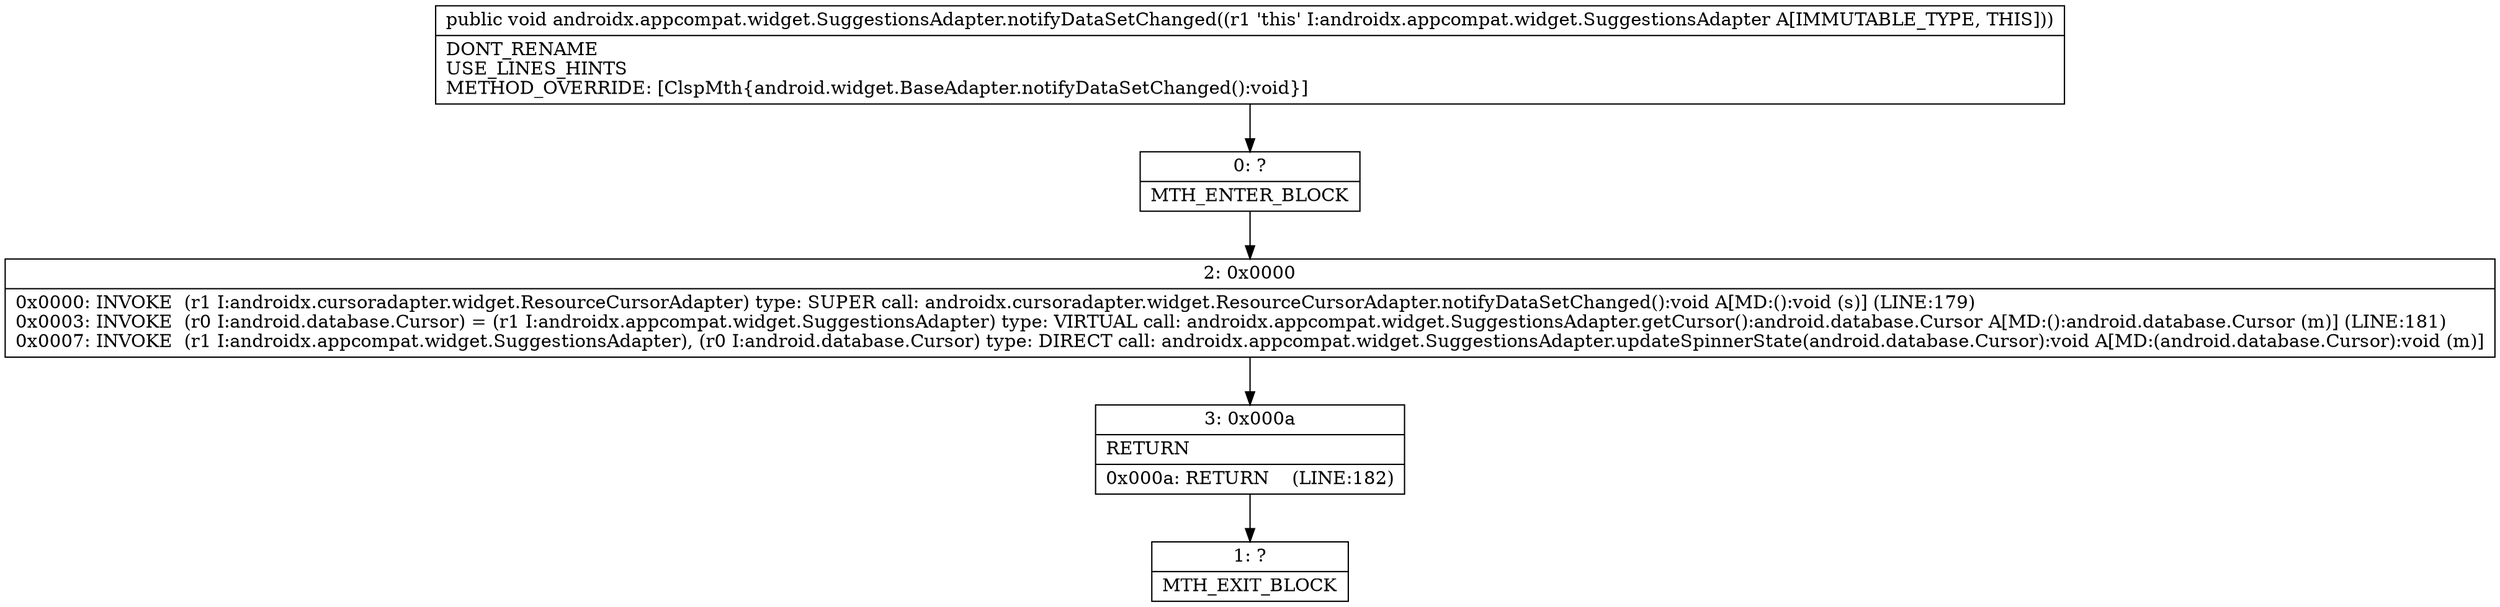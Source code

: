 digraph "CFG forandroidx.appcompat.widget.SuggestionsAdapter.notifyDataSetChanged()V" {
Node_0 [shape=record,label="{0\:\ ?|MTH_ENTER_BLOCK\l}"];
Node_2 [shape=record,label="{2\:\ 0x0000|0x0000: INVOKE  (r1 I:androidx.cursoradapter.widget.ResourceCursorAdapter) type: SUPER call: androidx.cursoradapter.widget.ResourceCursorAdapter.notifyDataSetChanged():void A[MD:():void (s)] (LINE:179)\l0x0003: INVOKE  (r0 I:android.database.Cursor) = (r1 I:androidx.appcompat.widget.SuggestionsAdapter) type: VIRTUAL call: androidx.appcompat.widget.SuggestionsAdapter.getCursor():android.database.Cursor A[MD:():android.database.Cursor (m)] (LINE:181)\l0x0007: INVOKE  (r1 I:androidx.appcompat.widget.SuggestionsAdapter), (r0 I:android.database.Cursor) type: DIRECT call: androidx.appcompat.widget.SuggestionsAdapter.updateSpinnerState(android.database.Cursor):void A[MD:(android.database.Cursor):void (m)]\l}"];
Node_3 [shape=record,label="{3\:\ 0x000a|RETURN\l|0x000a: RETURN    (LINE:182)\l}"];
Node_1 [shape=record,label="{1\:\ ?|MTH_EXIT_BLOCK\l}"];
MethodNode[shape=record,label="{public void androidx.appcompat.widget.SuggestionsAdapter.notifyDataSetChanged((r1 'this' I:androidx.appcompat.widget.SuggestionsAdapter A[IMMUTABLE_TYPE, THIS]))  | DONT_RENAME\lUSE_LINES_HINTS\lMETHOD_OVERRIDE: [ClspMth\{android.widget.BaseAdapter.notifyDataSetChanged():void\}]\l}"];
MethodNode -> Node_0;Node_0 -> Node_2;
Node_2 -> Node_3;
Node_3 -> Node_1;
}

